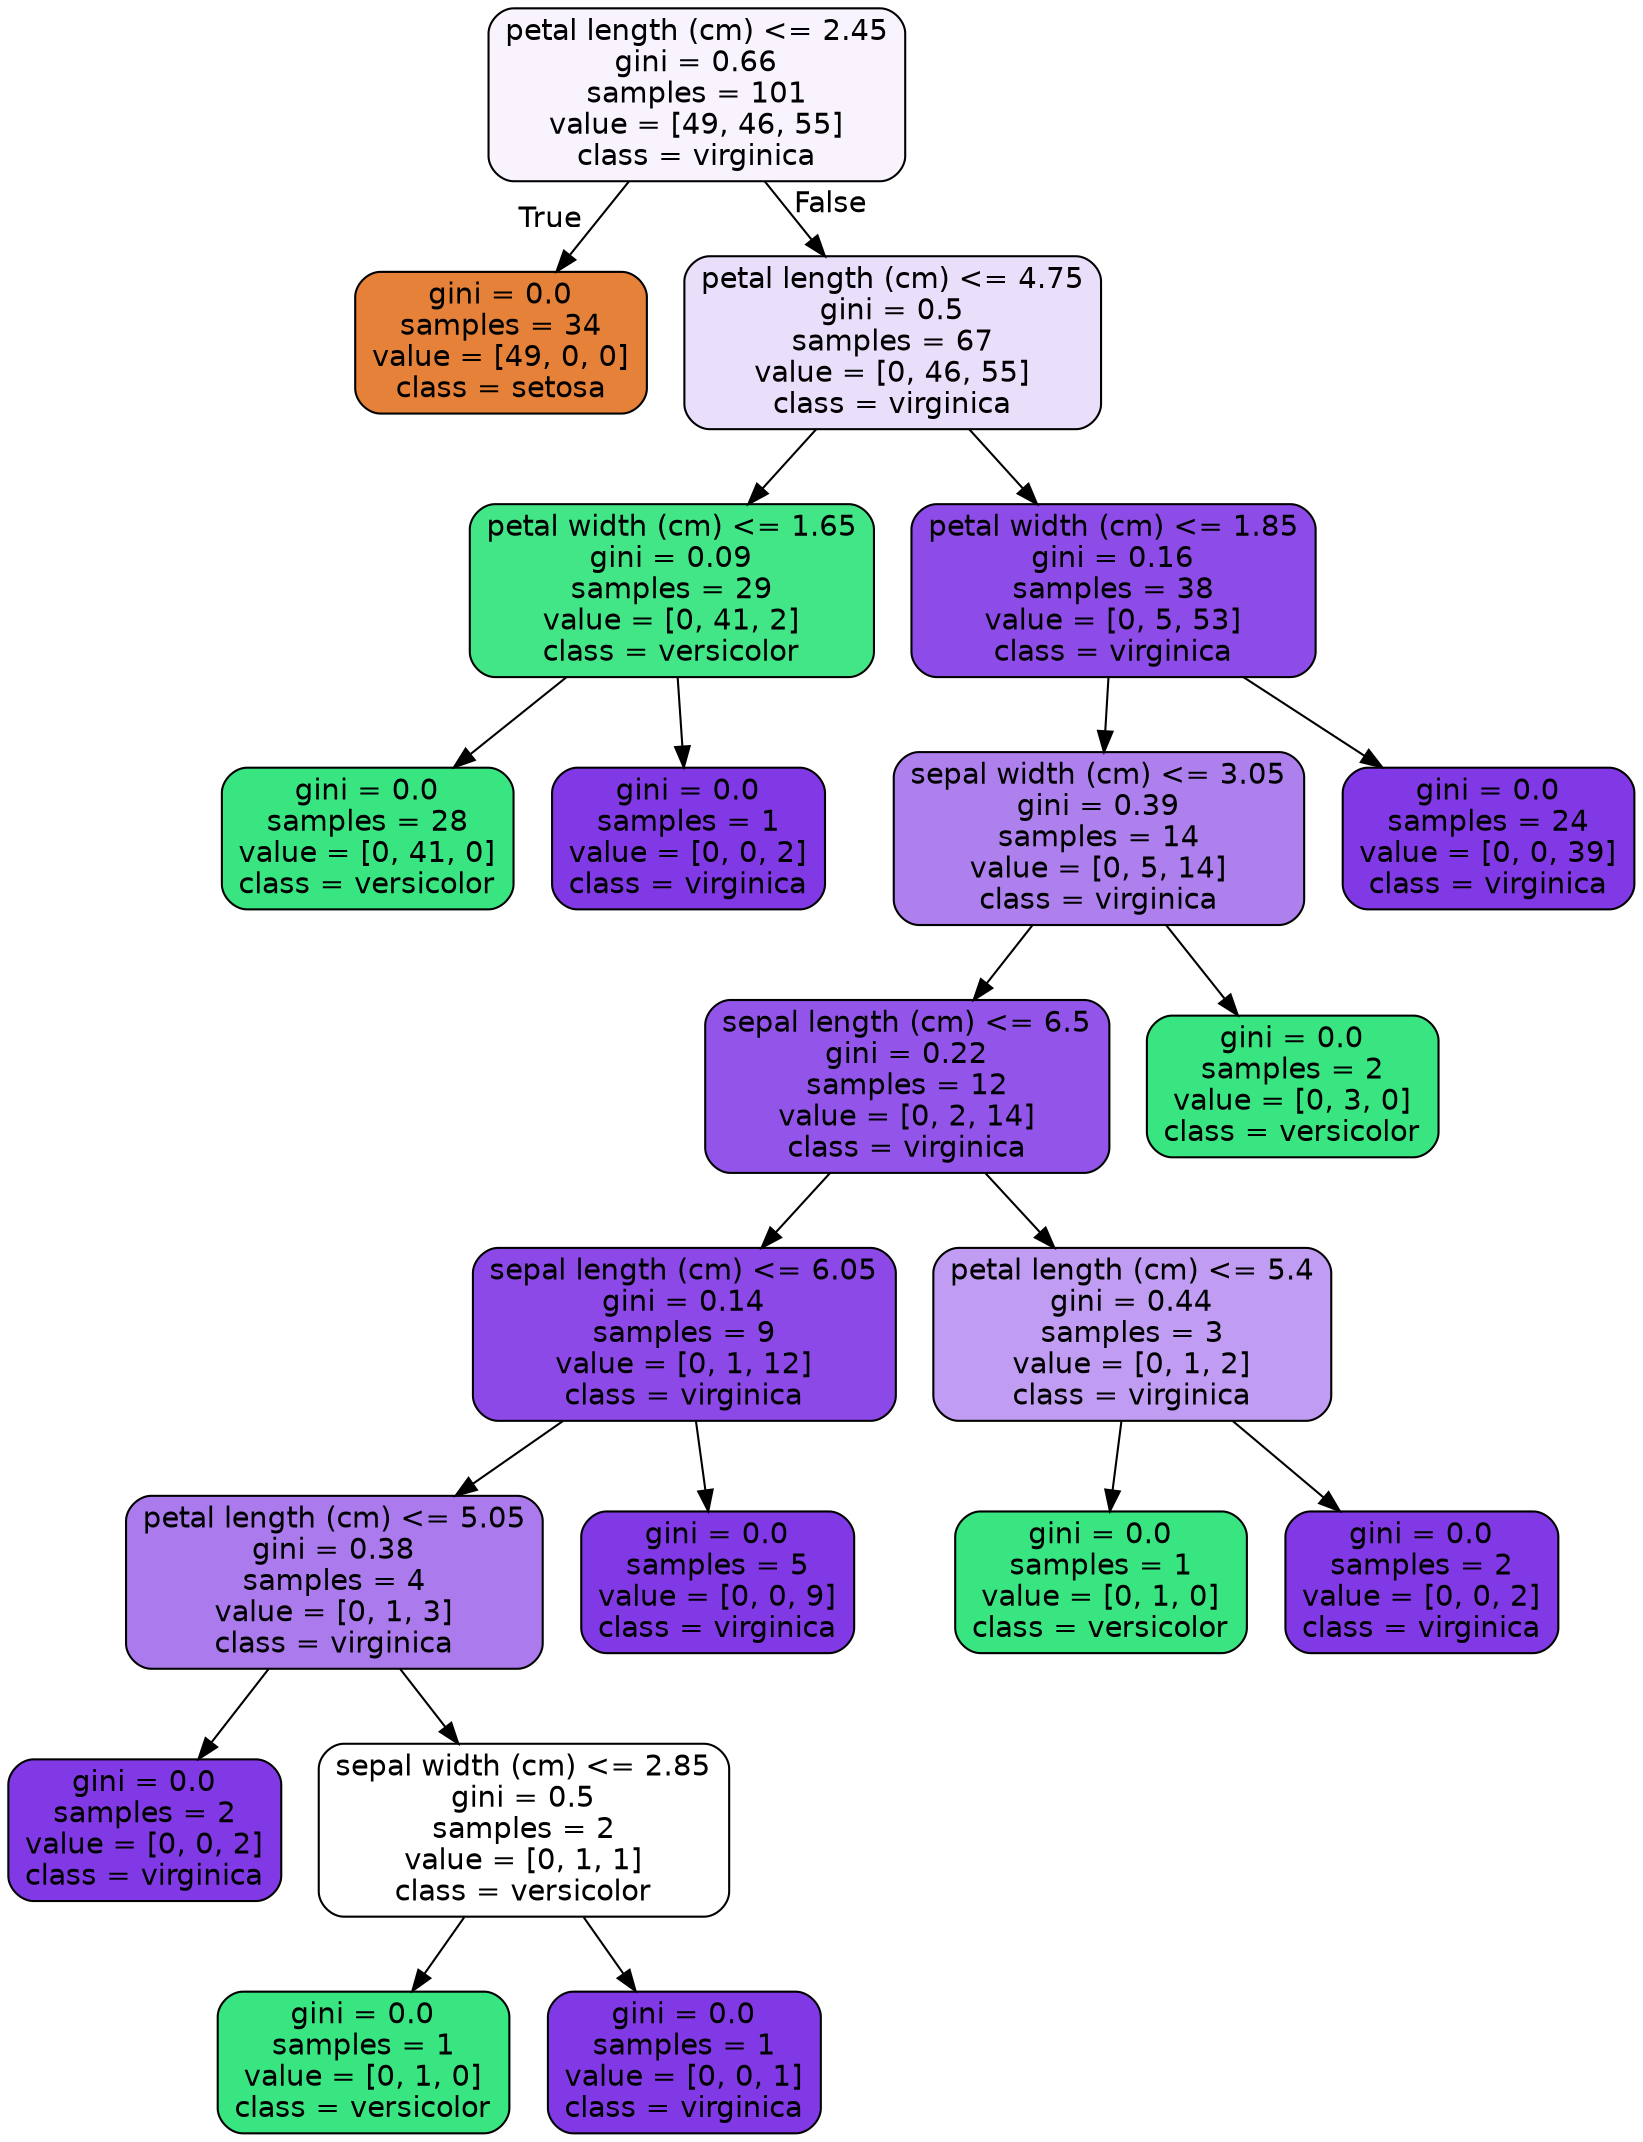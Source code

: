 digraph Tree {
node [shape=box, style="filled, rounded", color="black", fontname=helvetica] ;
edge [fontname=helvetica] ;
0 [label="petal length (cm) <= 2.45\ngini = 0.66\nsamples = 101\nvalue = [49, 46, 55]\nclass = virginica", fillcolor="#f8f3fd"] ;
1 [label="gini = 0.0\nsamples = 34\nvalue = [49, 0, 0]\nclass = setosa", fillcolor="#e58139"] ;
0 -> 1 [labeldistance=2.5, labelangle=45, headlabel="True"] ;
2 [label="petal length (cm) <= 4.75\ngini = 0.5\nsamples = 67\nvalue = [0, 46, 55]\nclass = virginica", fillcolor="#eadffb"] ;
0 -> 2 [labeldistance=2.5, labelangle=-45, headlabel="False"] ;
3 [label="petal width (cm) <= 1.65\ngini = 0.09\nsamples = 29\nvalue = [0, 41, 2]\nclass = versicolor", fillcolor="#43e687"] ;
2 -> 3 ;
4 [label="gini = 0.0\nsamples = 28\nvalue = [0, 41, 0]\nclass = versicolor", fillcolor="#39e581"] ;
3 -> 4 ;
5 [label="gini = 0.0\nsamples = 1\nvalue = [0, 0, 2]\nclass = virginica", fillcolor="#8139e5"] ;
3 -> 5 ;
6 [label="petal width (cm) <= 1.85\ngini = 0.16\nsamples = 38\nvalue = [0, 5, 53]\nclass = virginica", fillcolor="#8d4ce7"] ;
2 -> 6 ;
7 [label="sepal width (cm) <= 3.05\ngini = 0.39\nsamples = 14\nvalue = [0, 5, 14]\nclass = virginica", fillcolor="#ae80ee"] ;
6 -> 7 ;
8 [label="sepal length (cm) <= 6.5\ngini = 0.22\nsamples = 12\nvalue = [0, 2, 14]\nclass = virginica", fillcolor="#9355e9"] ;
7 -> 8 ;
9 [label="sepal length (cm) <= 6.05\ngini = 0.14\nsamples = 9\nvalue = [0, 1, 12]\nclass = virginica", fillcolor="#8c49e7"] ;
8 -> 9 ;
10 [label="petal length (cm) <= 5.05\ngini = 0.38\nsamples = 4\nvalue = [0, 1, 3]\nclass = virginica", fillcolor="#ab7bee"] ;
9 -> 10 ;
11 [label="gini = 0.0\nsamples = 2\nvalue = [0, 0, 2]\nclass = virginica", fillcolor="#8139e5"] ;
10 -> 11 ;
12 [label="sepal width (cm) <= 2.85\ngini = 0.5\nsamples = 2\nvalue = [0, 1, 1]\nclass = versicolor", fillcolor="#ffffff"] ;
10 -> 12 ;
13 [label="gini = 0.0\nsamples = 1\nvalue = [0, 1, 0]\nclass = versicolor", fillcolor="#39e581"] ;
12 -> 13 ;
14 [label="gini = 0.0\nsamples = 1\nvalue = [0, 0, 1]\nclass = virginica", fillcolor="#8139e5"] ;
12 -> 14 ;
15 [label="gini = 0.0\nsamples = 5\nvalue = [0, 0, 9]\nclass = virginica", fillcolor="#8139e5"] ;
9 -> 15 ;
16 [label="petal length (cm) <= 5.4\ngini = 0.44\nsamples = 3\nvalue = [0, 1, 2]\nclass = virginica", fillcolor="#c09cf2"] ;
8 -> 16 ;
17 [label="gini = 0.0\nsamples = 1\nvalue = [0, 1, 0]\nclass = versicolor", fillcolor="#39e581"] ;
16 -> 17 ;
18 [label="gini = 0.0\nsamples = 2\nvalue = [0, 0, 2]\nclass = virginica", fillcolor="#8139e5"] ;
16 -> 18 ;
19 [label="gini = 0.0\nsamples = 2\nvalue = [0, 3, 0]\nclass = versicolor", fillcolor="#39e581"] ;
7 -> 19 ;
20 [label="gini = 0.0\nsamples = 24\nvalue = [0, 0, 39]\nclass = virginica", fillcolor="#8139e5"] ;
6 -> 20 ;
}